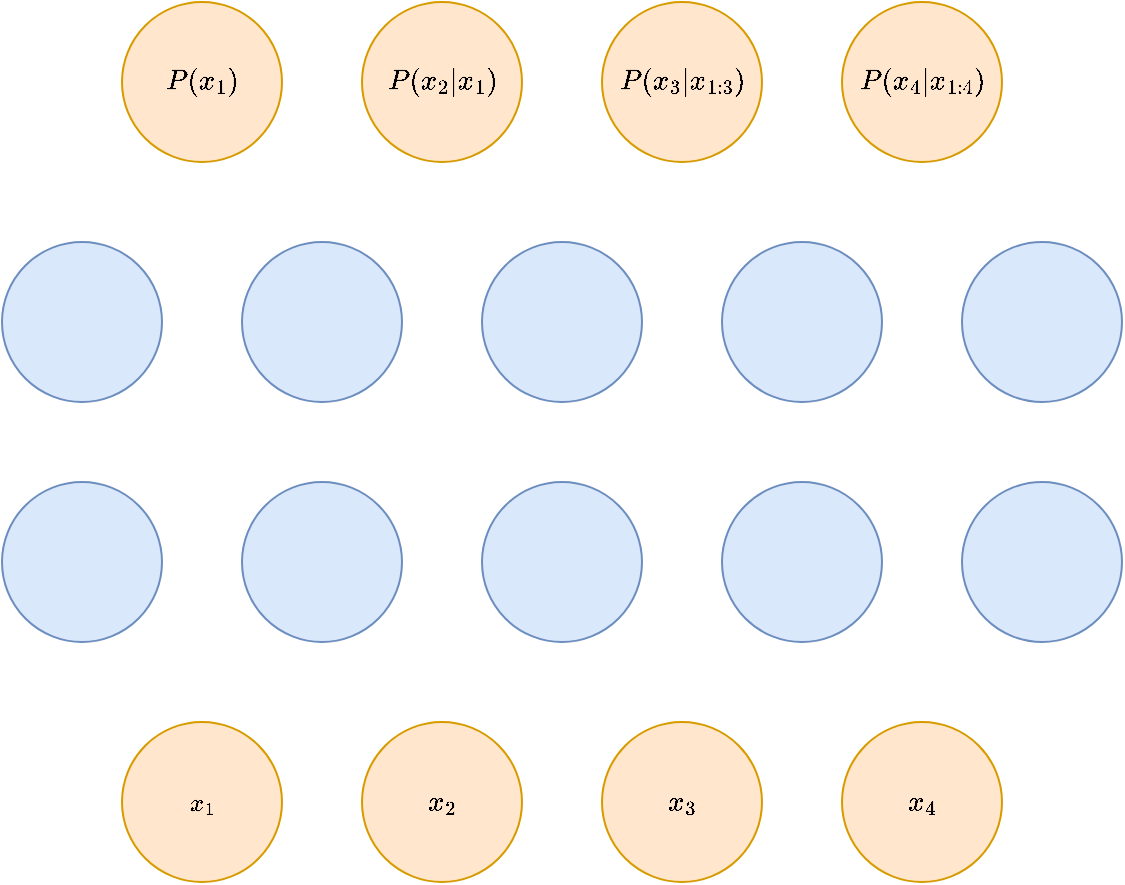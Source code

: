 <mxfile version="12.1.6" type="github" pages="1"><diagram id="d_cfS6SWb_KxHxdwD8Qj" name="Page-1"><mxGraphModel dx="934" dy="519" grid="1" gridSize="10" guides="1" tooltips="1" connect="1" arrows="1" fold="1" page="1" pageScale="1" pageWidth="3300" pageHeight="4681" math="1" shadow="0"><root><mxCell id="0"/><mxCell id="1" parent="0"/><mxCell id="A4nzLeA4Wzo49Nar-VJ_-7" value="" style="group" vertex="1" connectable="0" parent="1"><mxGeometry x="240" y="1080" width="430" height="80" as="geometry"/></mxCell><mxCell id="A4nzLeA4Wzo49Nar-VJ_-3" value="" style="group" vertex="1" connectable="0" parent="A4nzLeA4Wzo49Nar-VJ_-7"><mxGeometry width="190" height="80" as="geometry"/></mxCell><mxCell id="A4nzLeA4Wzo49Nar-VJ_-1" value="&lt;div&gt;&lt;br&gt;&lt;/div&gt;&lt;div&gt;$$x_1$$&lt;br&gt;&lt;/div&gt;" style="ellipse;whiteSpace=wrap;html=1;aspect=fixed;fillColor=#ffe6cc;strokeColor=#d79b00;fontFamily=math;" vertex="1" parent="A4nzLeA4Wzo49Nar-VJ_-3"><mxGeometry width="80" height="80" as="geometry"/></mxCell><mxCell id="A4nzLeA4Wzo49Nar-VJ_-2" value="&lt;div&gt;&lt;br&gt;&lt;/div&gt;&lt;div&gt;$$x_2$$&lt;br&gt;&lt;/div&gt;" style="ellipse;whiteSpace=wrap;html=1;aspect=fixed;fillColor=#ffe6cc;strokeColor=#d79b00;" vertex="1" parent="A4nzLeA4Wzo49Nar-VJ_-3"><mxGeometry x="120" width="80" height="80" as="geometry"/></mxCell><mxCell id="A4nzLeA4Wzo49Nar-VJ_-4" value="" style="group" vertex="1" connectable="0" parent="A4nzLeA4Wzo49Nar-VJ_-7"><mxGeometry x="240" width="190" height="80" as="geometry"/></mxCell><mxCell id="A4nzLeA4Wzo49Nar-VJ_-5" value="&lt;div&gt;&lt;br&gt;&lt;/div&gt;&lt;div&gt;$$x_3$$&lt;br&gt;&lt;/div&gt;" style="ellipse;whiteSpace=wrap;html=1;aspect=fixed;fillColor=#ffe6cc;strokeColor=#d79b00;" vertex="1" parent="A4nzLeA4Wzo49Nar-VJ_-4"><mxGeometry width="80" height="80" as="geometry"/></mxCell><mxCell id="A4nzLeA4Wzo49Nar-VJ_-6" value="$$x_4$$" style="ellipse;whiteSpace=wrap;html=1;aspect=fixed;fillColor=#ffe6cc;strokeColor=#d79b00;" vertex="1" parent="A4nzLeA4Wzo49Nar-VJ_-4"><mxGeometry x="120" width="80" height="80" as="geometry"/></mxCell><mxCell id="A4nzLeA4Wzo49Nar-VJ_-16" value="" style="group" vertex="1" connectable="0" parent="1"><mxGeometry x="180" y="960" width="560" height="80" as="geometry"/></mxCell><mxCell id="A4nzLeA4Wzo49Nar-VJ_-9" value="" style="group" vertex="1" connectable="0" parent="A4nzLeA4Wzo49Nar-VJ_-16"><mxGeometry width="190" height="80" as="geometry"/></mxCell><mxCell id="A4nzLeA4Wzo49Nar-VJ_-10" value="" style="ellipse;whiteSpace=wrap;html=1;aspect=fixed;fillColor=#dae8fc;strokeColor=#6c8ebf;" vertex="1" parent="A4nzLeA4Wzo49Nar-VJ_-9"><mxGeometry width="80" height="80" as="geometry"/></mxCell><mxCell id="A4nzLeA4Wzo49Nar-VJ_-11" value="" style="ellipse;whiteSpace=wrap;html=1;aspect=fixed;fillColor=#dae8fc;strokeColor=#6c8ebf;" vertex="1" parent="A4nzLeA4Wzo49Nar-VJ_-9"><mxGeometry x="120" width="80" height="80" as="geometry"/></mxCell><mxCell id="A4nzLeA4Wzo49Nar-VJ_-12" value="" style="group" vertex="1" connectable="0" parent="A4nzLeA4Wzo49Nar-VJ_-16"><mxGeometry x="240" width="190" height="80" as="geometry"/></mxCell><mxCell id="A4nzLeA4Wzo49Nar-VJ_-13" value="" style="ellipse;whiteSpace=wrap;html=1;aspect=fixed;fillColor=#dae8fc;strokeColor=#6c8ebf;" vertex="1" parent="A4nzLeA4Wzo49Nar-VJ_-12"><mxGeometry width="80" height="80" as="geometry"/></mxCell><mxCell id="A4nzLeA4Wzo49Nar-VJ_-14" value="" style="ellipse;whiteSpace=wrap;html=1;aspect=fixed;fillColor=#dae8fc;strokeColor=#6c8ebf;" vertex="1" parent="A4nzLeA4Wzo49Nar-VJ_-12"><mxGeometry x="120" width="80" height="80" as="geometry"/></mxCell><mxCell id="A4nzLeA4Wzo49Nar-VJ_-15" value="" style="ellipse;whiteSpace=wrap;html=1;aspect=fixed;fillColor=#dae8fc;strokeColor=#6c8ebf;" vertex="1" parent="A4nzLeA4Wzo49Nar-VJ_-16"><mxGeometry x="480" width="80" height="80" as="geometry"/></mxCell><mxCell id="A4nzLeA4Wzo49Nar-VJ_-32" value="" style="group" vertex="1" connectable="0" parent="1"><mxGeometry x="180" y="840" width="560" height="80" as="geometry"/></mxCell><mxCell id="A4nzLeA4Wzo49Nar-VJ_-33" value="" style="group" vertex="1" connectable="0" parent="A4nzLeA4Wzo49Nar-VJ_-32"><mxGeometry width="190" height="80" as="geometry"/></mxCell><mxCell id="A4nzLeA4Wzo49Nar-VJ_-34" value="" style="ellipse;whiteSpace=wrap;html=1;aspect=fixed;fillColor=#dae8fc;strokeColor=#6c8ebf;" vertex="1" parent="A4nzLeA4Wzo49Nar-VJ_-33"><mxGeometry width="80" height="80" as="geometry"/></mxCell><mxCell id="A4nzLeA4Wzo49Nar-VJ_-35" value="" style="ellipse;whiteSpace=wrap;html=1;aspect=fixed;fillColor=#dae8fc;strokeColor=#6c8ebf;" vertex="1" parent="A4nzLeA4Wzo49Nar-VJ_-33"><mxGeometry x="120" width="80" height="80" as="geometry"/></mxCell><mxCell id="A4nzLeA4Wzo49Nar-VJ_-36" value="" style="group" vertex="1" connectable="0" parent="A4nzLeA4Wzo49Nar-VJ_-32"><mxGeometry x="240" width="190" height="80" as="geometry"/></mxCell><mxCell id="A4nzLeA4Wzo49Nar-VJ_-37" value="" style="ellipse;whiteSpace=wrap;html=1;aspect=fixed;fillColor=#dae8fc;strokeColor=#6c8ebf;" vertex="1" parent="A4nzLeA4Wzo49Nar-VJ_-36"><mxGeometry width="80" height="80" as="geometry"/></mxCell><mxCell id="A4nzLeA4Wzo49Nar-VJ_-38" value="" style="ellipse;whiteSpace=wrap;html=1;aspect=fixed;fillColor=#dae8fc;strokeColor=#6c8ebf;" vertex="1" parent="A4nzLeA4Wzo49Nar-VJ_-36"><mxGeometry x="120" width="80" height="80" as="geometry"/></mxCell><mxCell id="A4nzLeA4Wzo49Nar-VJ_-39" value="" style="ellipse;whiteSpace=wrap;html=1;aspect=fixed;fillColor=#dae8fc;strokeColor=#6c8ebf;" vertex="1" parent="A4nzLeA4Wzo49Nar-VJ_-32"><mxGeometry x="480" width="80" height="80" as="geometry"/></mxCell><mxCell id="A4nzLeA4Wzo49Nar-VJ_-40" value="" style="group" vertex="1" connectable="0" parent="1"><mxGeometry x="240" y="720" width="430" height="80" as="geometry"/></mxCell><mxCell id="A4nzLeA4Wzo49Nar-VJ_-41" value="" style="group" vertex="1" connectable="0" parent="A4nzLeA4Wzo49Nar-VJ_-40"><mxGeometry width="190" height="80" as="geometry"/></mxCell><mxCell id="A4nzLeA4Wzo49Nar-VJ_-42" value="&lt;div&gt;$$P(x_1)$$&lt;/div&gt;" style="ellipse;whiteSpace=wrap;html=1;aspect=fixed;fillColor=#ffe6cc;strokeColor=#d79b00;" vertex="1" parent="A4nzLeA4Wzo49Nar-VJ_-41"><mxGeometry width="80" height="80" as="geometry"/></mxCell><mxCell id="A4nzLeA4Wzo49Nar-VJ_-43" value="$$P(x_2|x_1)$$" style="ellipse;whiteSpace=wrap;html=1;aspect=fixed;fillColor=#ffe6cc;strokeColor=#d79b00;" vertex="1" parent="A4nzLeA4Wzo49Nar-VJ_-41"><mxGeometry x="120" width="80" height="80" as="geometry"/></mxCell><mxCell id="A4nzLeA4Wzo49Nar-VJ_-44" value="" style="group" vertex="1" connectable="0" parent="A4nzLeA4Wzo49Nar-VJ_-40"><mxGeometry x="240" width="190" height="80" as="geometry"/></mxCell><mxCell id="A4nzLeA4Wzo49Nar-VJ_-45" value="&lt;div&gt;$$P(x_3|x_{1:3})$$&lt;/div&gt;" style="ellipse;whiteSpace=wrap;html=1;aspect=fixed;fillColor=#ffe6cc;strokeColor=#d79b00;" vertex="1" parent="A4nzLeA4Wzo49Nar-VJ_-44"><mxGeometry width="80" height="80" as="geometry"/></mxCell><mxCell id="A4nzLeA4Wzo49Nar-VJ_-46" value="&lt;div&gt;$$P(x_4|x_{1:4})$$&lt;/div&gt;" style="ellipse;whiteSpace=wrap;html=1;aspect=fixed;fillColor=#ffe6cc;strokeColor=#d79b00;" vertex="1" parent="A4nzLeA4Wzo49Nar-VJ_-44"><mxGeometry x="120" width="80" height="80" as="geometry"/></mxCell></root></mxGraphModel></diagram></mxfile>